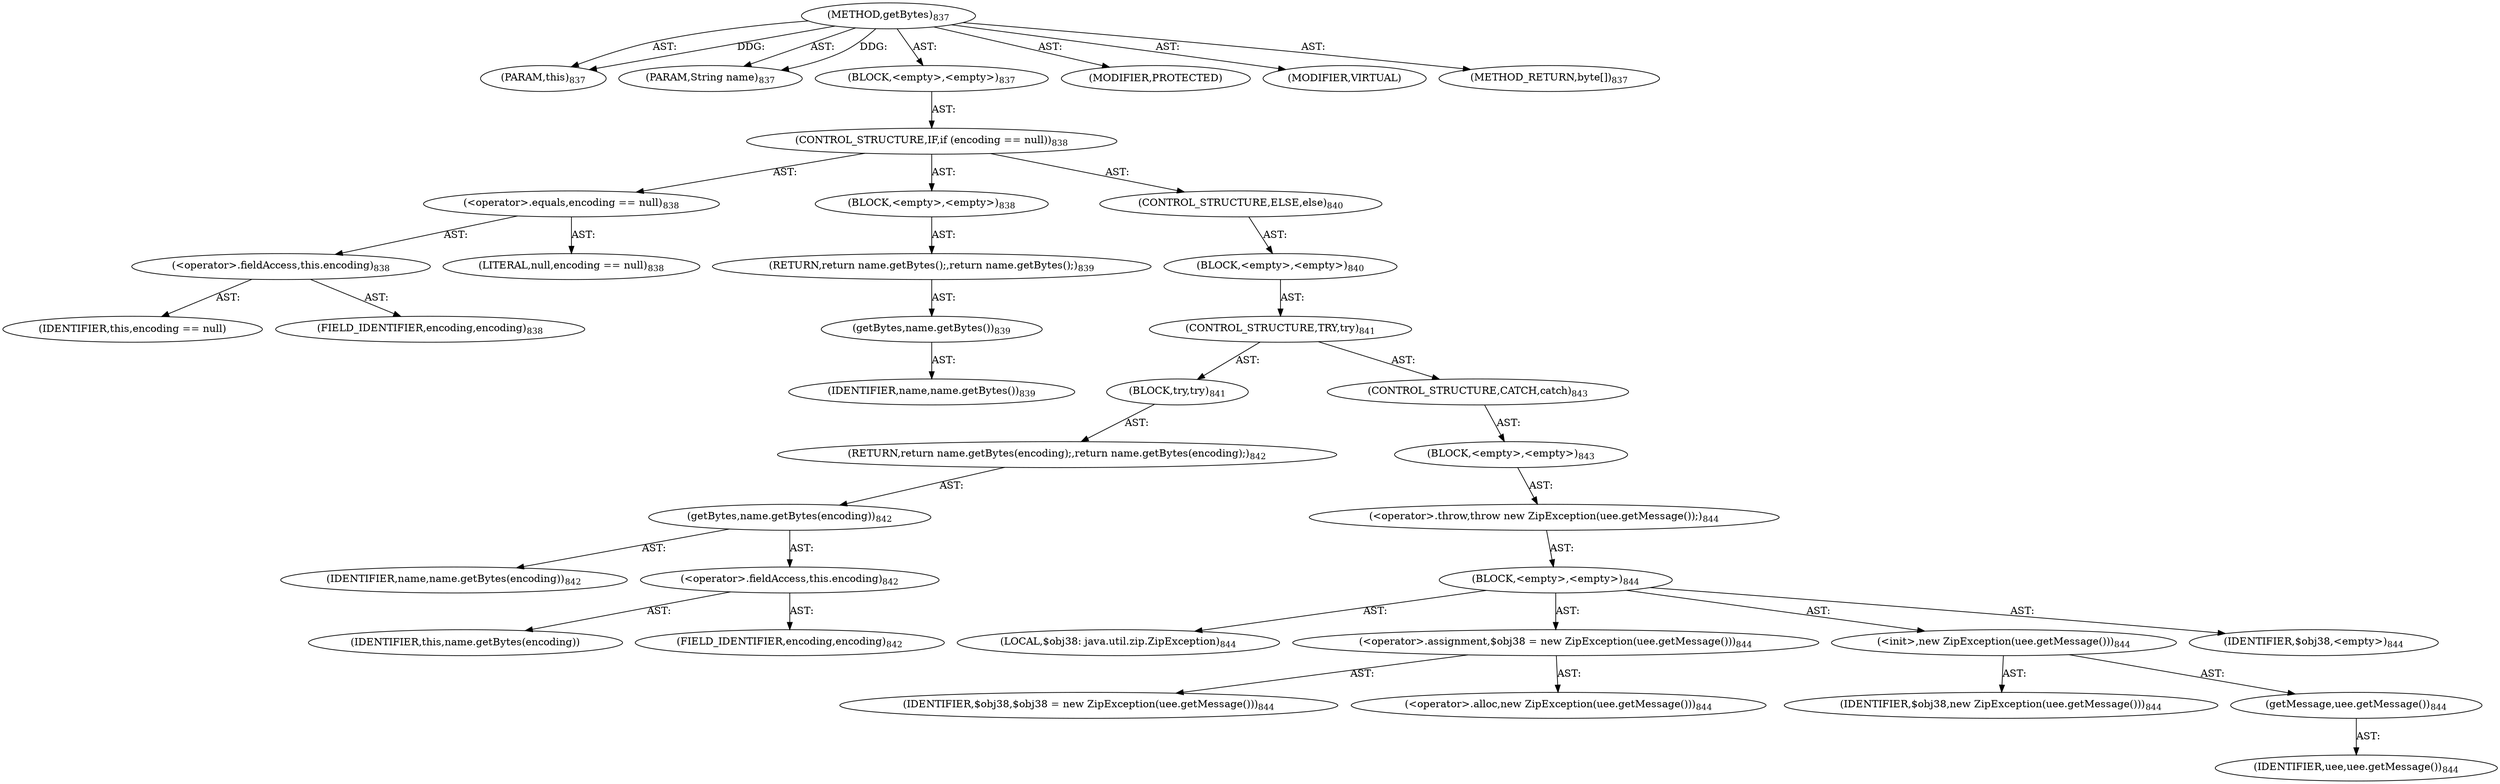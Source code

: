 digraph "getBytes" {  
"111669149717" [label = <(METHOD,getBytes)<SUB>837</SUB>> ]
"115964117028" [label = <(PARAM,this)<SUB>837</SUB>> ]
"115964117029" [label = <(PARAM,String name)<SUB>837</SUB>> ]
"25769803874" [label = <(BLOCK,&lt;empty&gt;,&lt;empty&gt;)<SUB>837</SUB>> ]
"47244640295" [label = <(CONTROL_STRUCTURE,IF,if (encoding == null))<SUB>838</SUB>> ]
"30064771860" [label = <(&lt;operator&gt;.equals,encoding == null)<SUB>838</SUB>> ]
"30064771861" [label = <(&lt;operator&gt;.fieldAccess,this.encoding)<SUB>838</SUB>> ]
"68719477238" [label = <(IDENTIFIER,this,encoding == null)> ]
"55834575078" [label = <(FIELD_IDENTIFIER,encoding,encoding)<SUB>838</SUB>> ]
"90194313335" [label = <(LITERAL,null,encoding == null)<SUB>838</SUB>> ]
"25769803875" [label = <(BLOCK,&lt;empty&gt;,&lt;empty&gt;)<SUB>838</SUB>> ]
"146028888070" [label = <(RETURN,return name.getBytes();,return name.getBytes();)<SUB>839</SUB>> ]
"30064771862" [label = <(getBytes,name.getBytes())<SUB>839</SUB>> ]
"68719477239" [label = <(IDENTIFIER,name,name.getBytes())<SUB>839</SUB>> ]
"47244640296" [label = <(CONTROL_STRUCTURE,ELSE,else)<SUB>840</SUB>> ]
"25769803876" [label = <(BLOCK,&lt;empty&gt;,&lt;empty&gt;)<SUB>840</SUB>> ]
"47244640297" [label = <(CONTROL_STRUCTURE,TRY,try)<SUB>841</SUB>> ]
"25769803877" [label = <(BLOCK,try,try)<SUB>841</SUB>> ]
"146028888071" [label = <(RETURN,return name.getBytes(encoding);,return name.getBytes(encoding);)<SUB>842</SUB>> ]
"30064771863" [label = <(getBytes,name.getBytes(encoding))<SUB>842</SUB>> ]
"68719477240" [label = <(IDENTIFIER,name,name.getBytes(encoding))<SUB>842</SUB>> ]
"30064771864" [label = <(&lt;operator&gt;.fieldAccess,this.encoding)<SUB>842</SUB>> ]
"68719477241" [label = <(IDENTIFIER,this,name.getBytes(encoding))> ]
"55834575079" [label = <(FIELD_IDENTIFIER,encoding,encoding)<SUB>842</SUB>> ]
"47244640298" [label = <(CONTROL_STRUCTURE,CATCH,catch)<SUB>843</SUB>> ]
"25769803878" [label = <(BLOCK,&lt;empty&gt;,&lt;empty&gt;)<SUB>843</SUB>> ]
"30064771865" [label = <(&lt;operator&gt;.throw,throw new ZipException(uee.getMessage());)<SUB>844</SUB>> ]
"25769803879" [label = <(BLOCK,&lt;empty&gt;,&lt;empty&gt;)<SUB>844</SUB>> ]
"94489280568" [label = <(LOCAL,$obj38: java.util.zip.ZipException)<SUB>844</SUB>> ]
"30064771866" [label = <(&lt;operator&gt;.assignment,$obj38 = new ZipException(uee.getMessage()))<SUB>844</SUB>> ]
"68719477242" [label = <(IDENTIFIER,$obj38,$obj38 = new ZipException(uee.getMessage()))<SUB>844</SUB>> ]
"30064771867" [label = <(&lt;operator&gt;.alloc,new ZipException(uee.getMessage()))<SUB>844</SUB>> ]
"30064771868" [label = <(&lt;init&gt;,new ZipException(uee.getMessage()))<SUB>844</SUB>> ]
"68719477243" [label = <(IDENTIFIER,$obj38,new ZipException(uee.getMessage()))<SUB>844</SUB>> ]
"30064771869" [label = <(getMessage,uee.getMessage())<SUB>844</SUB>> ]
"68719477244" [label = <(IDENTIFIER,uee,uee.getMessage())<SUB>844</SUB>> ]
"68719477245" [label = <(IDENTIFIER,$obj38,&lt;empty&gt;)<SUB>844</SUB>> ]
"133143986253" [label = <(MODIFIER,PROTECTED)> ]
"133143986254" [label = <(MODIFIER,VIRTUAL)> ]
"128849018901" [label = <(METHOD_RETURN,byte[])<SUB>837</SUB>> ]
  "111669149717" -> "115964117028"  [ label = "AST: "] 
  "111669149717" -> "115964117029"  [ label = "AST: "] 
  "111669149717" -> "25769803874"  [ label = "AST: "] 
  "111669149717" -> "133143986253"  [ label = "AST: "] 
  "111669149717" -> "133143986254"  [ label = "AST: "] 
  "111669149717" -> "128849018901"  [ label = "AST: "] 
  "25769803874" -> "47244640295"  [ label = "AST: "] 
  "47244640295" -> "30064771860"  [ label = "AST: "] 
  "47244640295" -> "25769803875"  [ label = "AST: "] 
  "47244640295" -> "47244640296"  [ label = "AST: "] 
  "30064771860" -> "30064771861"  [ label = "AST: "] 
  "30064771860" -> "90194313335"  [ label = "AST: "] 
  "30064771861" -> "68719477238"  [ label = "AST: "] 
  "30064771861" -> "55834575078"  [ label = "AST: "] 
  "25769803875" -> "146028888070"  [ label = "AST: "] 
  "146028888070" -> "30064771862"  [ label = "AST: "] 
  "30064771862" -> "68719477239"  [ label = "AST: "] 
  "47244640296" -> "25769803876"  [ label = "AST: "] 
  "25769803876" -> "47244640297"  [ label = "AST: "] 
  "47244640297" -> "25769803877"  [ label = "AST: "] 
  "47244640297" -> "47244640298"  [ label = "AST: "] 
  "25769803877" -> "146028888071"  [ label = "AST: "] 
  "146028888071" -> "30064771863"  [ label = "AST: "] 
  "30064771863" -> "68719477240"  [ label = "AST: "] 
  "30064771863" -> "30064771864"  [ label = "AST: "] 
  "30064771864" -> "68719477241"  [ label = "AST: "] 
  "30064771864" -> "55834575079"  [ label = "AST: "] 
  "47244640298" -> "25769803878"  [ label = "AST: "] 
  "25769803878" -> "30064771865"  [ label = "AST: "] 
  "30064771865" -> "25769803879"  [ label = "AST: "] 
  "25769803879" -> "94489280568"  [ label = "AST: "] 
  "25769803879" -> "30064771866"  [ label = "AST: "] 
  "25769803879" -> "30064771868"  [ label = "AST: "] 
  "25769803879" -> "68719477245"  [ label = "AST: "] 
  "30064771866" -> "68719477242"  [ label = "AST: "] 
  "30064771866" -> "30064771867"  [ label = "AST: "] 
  "30064771868" -> "68719477243"  [ label = "AST: "] 
  "30064771868" -> "30064771869"  [ label = "AST: "] 
  "30064771869" -> "68719477244"  [ label = "AST: "] 
  "111669149717" -> "115964117028"  [ label = "DDG: "] 
  "111669149717" -> "115964117029"  [ label = "DDG: "] 
}

